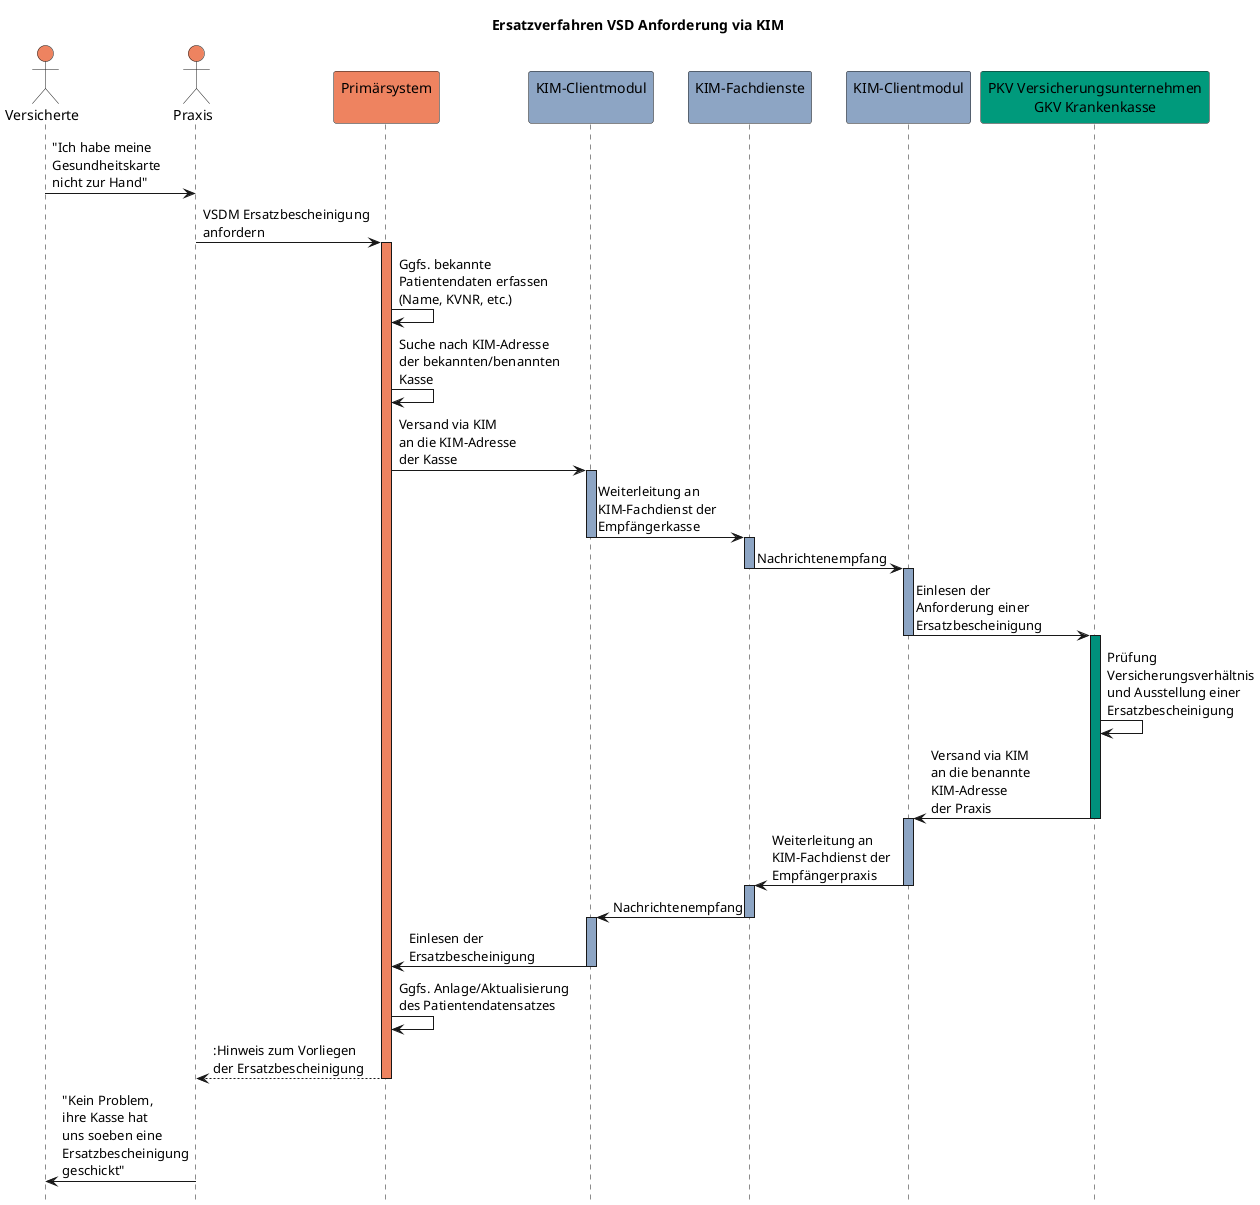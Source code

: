 @startuml gkv_ersatzverfahren
hide footbox
title Ersatzverfahren VSD Anforderung via KIM
actor Vers as "Versicherte" #ee8360
actor LE as "Praxis" #ee8360
participant PVS as "Primärsystem\n" #ee8360
participant KIMCM1 as "KIM-Clientmodul\n" #8da5c4
participant KIMFD as "KIM-Fachdienste\n" #8da5c4
participant KIMCM2 as "KIM-Clientmodul\n" #8da5c4
participant Kasse as "PKV Versicherungsunternehmen\nGKV Krankenkasse" #009a7c

Vers -> LE: "Ich habe meine\nGesundheitskarte\nnicht zur Hand"
LE -> PVS: VSDM Ersatzbescheinigung\nanfordern
activate PVS #ee8360
PVS -> PVS: Ggfs. bekannte\nPatientendaten erfassen\n(Name, KVNR, etc.)
PVS -> PVS: Suche nach KIM-Adresse\nder bekannten/benannten\nKasse
PVS -> KIMCM1: Versand via KIM\nan die KIM-Adresse\nder Kasse
activate KIMCM1 #8da5c4
KIMCM1 -> KIMFD: Weiterleitung an\nKIM-Fachdienst der\nEmpfängerkasse
deactivate KIMCM1
activate KIMFD #8da5c4
KIMFD -> KIMCM2: Nachrichtenempfang
deactivate KIMFD
activate KIMCM2 #8da5c4
KIMCM2 -> Kasse: Einlesen der\nAnforderung einer\nErsatzbescheinigung
deactivate KIMCM2
activate Kasse #00907c
Kasse -> Kasse: Prüfung\nVersicherungsverhältnis\nund Ausstellung einer\nErsatzbescheinigung
Kasse -> KIMCM2: Versand via KIM\nan die benannte\nKIM-Adresse\nder Praxis
deactivate Kasse
activate KIMCM2 #8da5c4
KIMCM2 -> KIMFD: Weiterleitung an\nKIM-Fachdienst der\nEmpfängerpraxis
deactivate KIMCM2
activate KIMFD #8da5c4
KIMFD -> KIMCM1: Nachrichtenempfang
deactivate KIMFD
activate KIMCM1 #8da5c4
KIMCM1 -> PVS: Einlesen der\nErsatzbescheinigung
deactivate KIMCM1
PVS -> PVS: Ggfs. Anlage/Aktualisierung\ndes Patientendatensatzes
PVS --> LE: :Hinweis zum Vorliegen\nder Ersatzbescheinigung
deactivate PVS
LE -> Vers: "Kein Problem,\nihre Kasse hat\nuns soeben eine\nErsatzbescheinigung\ngeschickt"

@enduml